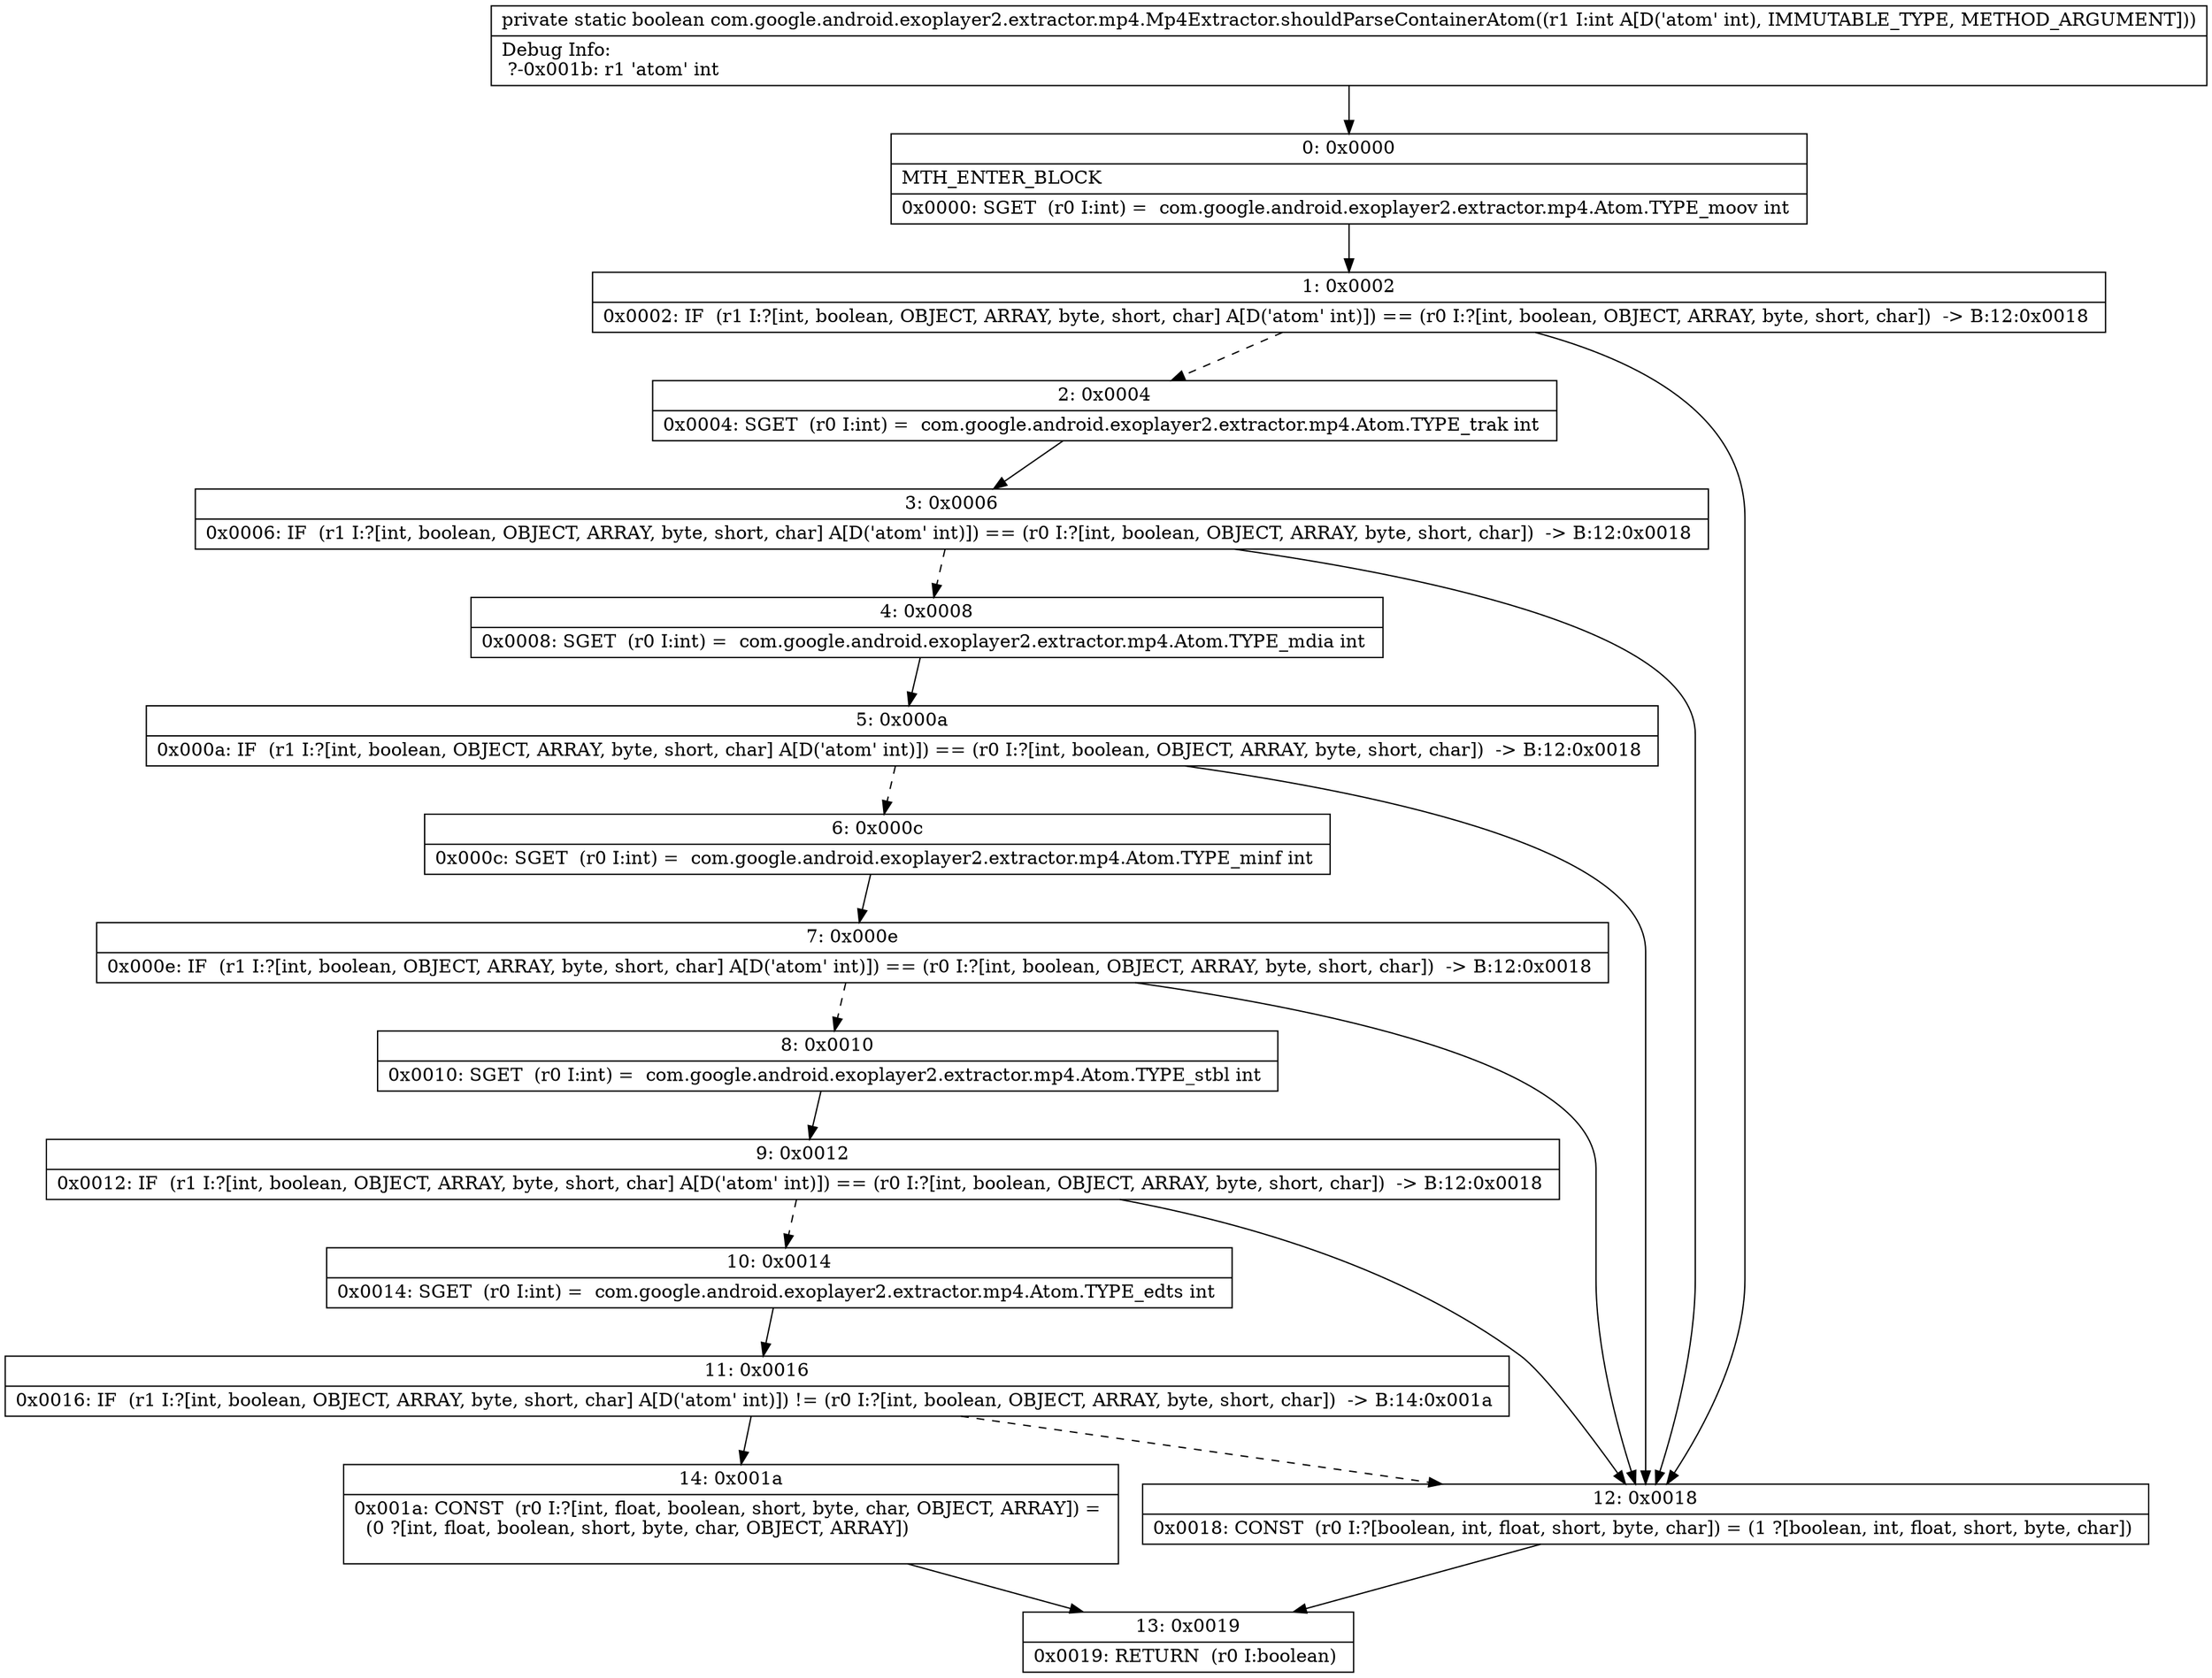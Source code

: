 digraph "CFG forcom.google.android.exoplayer2.extractor.mp4.Mp4Extractor.shouldParseContainerAtom(I)Z" {
Node_0 [shape=record,label="{0\:\ 0x0000|MTH_ENTER_BLOCK\l|0x0000: SGET  (r0 I:int) =  com.google.android.exoplayer2.extractor.mp4.Atom.TYPE_moov int \l}"];
Node_1 [shape=record,label="{1\:\ 0x0002|0x0002: IF  (r1 I:?[int, boolean, OBJECT, ARRAY, byte, short, char] A[D('atom' int)]) == (r0 I:?[int, boolean, OBJECT, ARRAY, byte, short, char])  \-\> B:12:0x0018 \l}"];
Node_2 [shape=record,label="{2\:\ 0x0004|0x0004: SGET  (r0 I:int) =  com.google.android.exoplayer2.extractor.mp4.Atom.TYPE_trak int \l}"];
Node_3 [shape=record,label="{3\:\ 0x0006|0x0006: IF  (r1 I:?[int, boolean, OBJECT, ARRAY, byte, short, char] A[D('atom' int)]) == (r0 I:?[int, boolean, OBJECT, ARRAY, byte, short, char])  \-\> B:12:0x0018 \l}"];
Node_4 [shape=record,label="{4\:\ 0x0008|0x0008: SGET  (r0 I:int) =  com.google.android.exoplayer2.extractor.mp4.Atom.TYPE_mdia int \l}"];
Node_5 [shape=record,label="{5\:\ 0x000a|0x000a: IF  (r1 I:?[int, boolean, OBJECT, ARRAY, byte, short, char] A[D('atom' int)]) == (r0 I:?[int, boolean, OBJECT, ARRAY, byte, short, char])  \-\> B:12:0x0018 \l}"];
Node_6 [shape=record,label="{6\:\ 0x000c|0x000c: SGET  (r0 I:int) =  com.google.android.exoplayer2.extractor.mp4.Atom.TYPE_minf int \l}"];
Node_7 [shape=record,label="{7\:\ 0x000e|0x000e: IF  (r1 I:?[int, boolean, OBJECT, ARRAY, byte, short, char] A[D('atom' int)]) == (r0 I:?[int, boolean, OBJECT, ARRAY, byte, short, char])  \-\> B:12:0x0018 \l}"];
Node_8 [shape=record,label="{8\:\ 0x0010|0x0010: SGET  (r0 I:int) =  com.google.android.exoplayer2.extractor.mp4.Atom.TYPE_stbl int \l}"];
Node_9 [shape=record,label="{9\:\ 0x0012|0x0012: IF  (r1 I:?[int, boolean, OBJECT, ARRAY, byte, short, char] A[D('atom' int)]) == (r0 I:?[int, boolean, OBJECT, ARRAY, byte, short, char])  \-\> B:12:0x0018 \l}"];
Node_10 [shape=record,label="{10\:\ 0x0014|0x0014: SGET  (r0 I:int) =  com.google.android.exoplayer2.extractor.mp4.Atom.TYPE_edts int \l}"];
Node_11 [shape=record,label="{11\:\ 0x0016|0x0016: IF  (r1 I:?[int, boolean, OBJECT, ARRAY, byte, short, char] A[D('atom' int)]) != (r0 I:?[int, boolean, OBJECT, ARRAY, byte, short, char])  \-\> B:14:0x001a \l}"];
Node_12 [shape=record,label="{12\:\ 0x0018|0x0018: CONST  (r0 I:?[boolean, int, float, short, byte, char]) = (1 ?[boolean, int, float, short, byte, char]) \l}"];
Node_13 [shape=record,label="{13\:\ 0x0019|0x0019: RETURN  (r0 I:boolean) \l}"];
Node_14 [shape=record,label="{14\:\ 0x001a|0x001a: CONST  (r0 I:?[int, float, boolean, short, byte, char, OBJECT, ARRAY]) = \l  (0 ?[int, float, boolean, short, byte, char, OBJECT, ARRAY])\l \l}"];
MethodNode[shape=record,label="{private static boolean com.google.android.exoplayer2.extractor.mp4.Mp4Extractor.shouldParseContainerAtom((r1 I:int A[D('atom' int), IMMUTABLE_TYPE, METHOD_ARGUMENT]))  | Debug Info:\l  ?\-0x001b: r1 'atom' int\l}"];
MethodNode -> Node_0;
Node_0 -> Node_1;
Node_1 -> Node_2[style=dashed];
Node_1 -> Node_12;
Node_2 -> Node_3;
Node_3 -> Node_4[style=dashed];
Node_3 -> Node_12;
Node_4 -> Node_5;
Node_5 -> Node_6[style=dashed];
Node_5 -> Node_12;
Node_6 -> Node_7;
Node_7 -> Node_8[style=dashed];
Node_7 -> Node_12;
Node_8 -> Node_9;
Node_9 -> Node_10[style=dashed];
Node_9 -> Node_12;
Node_10 -> Node_11;
Node_11 -> Node_12[style=dashed];
Node_11 -> Node_14;
Node_12 -> Node_13;
Node_14 -> Node_13;
}

